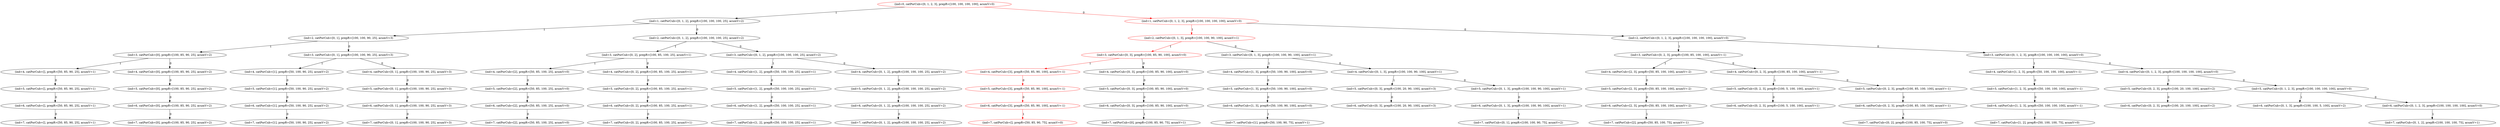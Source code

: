 strict digraph G {
  1 [ label="(ind=6, catPorCub=[], prepR=[50, 85, 90, 25], acumV=1)" ];
  2 [ label="(ind=7, catPorCub=[], prepR=[50, 85, 90, 25], acumV=1)" ];
  3 [ label="(ind=5, catPorCub=[], prepR=[50, 85, 90, 25], acumV=1)" ];
  4 [ label="(ind=4, catPorCub=[], prepR=[50, 85, 90, 25], acumV=1)" ];
  5 [ label="(ind=3, catPorCub=[0], prepR=[100, 85, 90, 25], acumV=2)" ];
  6 [ label="(ind=6, catPorCub=[0], prepR=[100, 85, 90, 25], acumV=2)" ];
  7 [ label="(ind=7, catPorCub=[0], prepR=[100, 85, 90, 25], acumV=2)" ];
  8 [ label="(ind=5, catPorCub=[0], prepR=[100, 85, 90, 25], acumV=2)" ];
  9 [ label="(ind=4, catPorCub=[0], prepR=[100, 85, 90, 25], acumV=2)" ];
  10 [ label="(ind=2, catPorCub=[0, 1], prepR=[100, 100, 90, 25], acumV=3)" ];
  11 [ label="(ind=6, catPorCub=[1], prepR=[50, 100, 90, 25], acumV=2)" ];
  12 [ label="(ind=7, catPorCub=[1], prepR=[50, 100, 90, 25], acumV=2)" ];
  13 [ label="(ind=5, catPorCub=[1], prepR=[50, 100, 90, 25], acumV=2)" ];
  14 [ label="(ind=4, catPorCub=[1], prepR=[50, 100, 90, 25], acumV=2)" ];
  15 [ label="(ind=3, catPorCub=[0, 1], prepR=[100, 100, 90, 25], acumV=3)" ];
  16 [ label="(ind=6, catPorCub=[0, 1], prepR=[100, 100, 90, 25], acumV=3)" ];
  17 [ label="(ind=7, catPorCub=[0, 1], prepR=[100, 100, 90, 25], acumV=3)" ];
  18 [ label="(ind=5, catPorCub=[0, 1], prepR=[100, 100, 90, 25], acumV=3)" ];
  19 [ label="(ind=4, catPorCub=[0, 1], prepR=[100, 100, 90, 25], acumV=3)" ];
  20 [ label="(ind=1, catPorCub=[0, 1, 2], prepR=[100, 100, 100, 25], acumV=2)" ];
  21 [ label="(ind=6, catPorCub=[2], prepR=[50, 85, 100, 25], acumV=0)" ];
  22 [ label="(ind=7, catPorCub=[2], prepR=[50, 85, 100, 25], acumV=0)" ];
  23 [ label="(ind=5, catPorCub=[2], prepR=[50, 85, 100, 25], acumV=0)" ];
  24 [ label="(ind=4, catPorCub=[2], prepR=[50, 85, 100, 25], acumV=0)" ];
  25 [ label="(ind=3, catPorCub=[0, 2], prepR=[100, 85, 100, 25], acumV=1)" ];
  26 [ label="(ind=6, catPorCub=[0, 2], prepR=[100, 85, 100, 25], acumV=1)" ];
  27 [ label="(ind=7, catPorCub=[0, 2], prepR=[100, 85, 100, 25], acumV=1)" ];
  28 [ label="(ind=5, catPorCub=[0, 2], prepR=[100, 85, 100, 25], acumV=1)" ];
  29 [ label="(ind=4, catPorCub=[0, 2], prepR=[100, 85, 100, 25], acumV=1)" ];
  30 [ label="(ind=2, catPorCub=[0, 1, 2], prepR=[100, 100, 100, 25], acumV=2)" ];
  31 [ label="(ind=6, catPorCub=[1, 2], prepR=[50, 100, 100, 25], acumV=1)" ];
  32 [ label="(ind=7, catPorCub=[1, 2], prepR=[50, 100, 100, 25], acumV=1)" ];
  33 [ label="(ind=5, catPorCub=[1, 2], prepR=[50, 100, 100, 25], acumV=1)" ];
  34 [ label="(ind=4, catPorCub=[1, 2], prepR=[50, 100, 100, 25], acumV=1)" ];
  35 [ label="(ind=3, catPorCub=[0, 1, 2], prepR=[100, 100, 100, 25], acumV=2)" ];
  36 [ label="(ind=6, catPorCub=[0, 1, 2], prepR=[100, 100, 100, 25], acumV=2)" ];
  37 [ label="(ind=7, catPorCub=[0, 1, 2], prepR=[100, 100, 100, 25], acumV=2)" ];
  38 [ label="(ind=5, catPorCub=[0, 1, 2], prepR=[100, 100, 100, 25], acumV=2)" ];
  39 [ label="(ind=4, catPorCub=[0, 1, 2], prepR=[100, 100, 100, 25], acumV=2)" ];
  40 [ color="red" label="(ind=0, catPorCub=[0, 1, 2, 3], prepR=[100, 100, 100, 100], acumV=0)" ];
  41 [ color="red" label="(ind=6, catPorCub=[3], prepR=[50, 85, 90, 100], acumV=-1)" ];
  42 [ color="red" label="(ind=7, catPorCub=[], prepR=[50, 85, 90, 75], acumV=0)" ];
  43 [ color="red" label="(ind=5, catPorCub=[3], prepR=[50, 85, 90, 100], acumV=-1)" ];
  44 [ color="red" label="(ind=4, catPorCub=[3], prepR=[50, 85, 90, 100], acumV=-1)" ];
  45 [ color="red" label="(ind=3, catPorCub=[0, 3], prepR=[100, 85, 90, 100], acumV=0)" ];
  46 [ label="(ind=6, catPorCub=[0, 3], prepR=[100, 85, 90, 100], acumV=0)" ];
  47 [ label="(ind=7, catPorCub=[0], prepR=[100, 85, 90, 75], acumV=1)" ];
  48 [ label="(ind=5, catPorCub=[0, 3], prepR=[100, 85, 90, 100], acumV=0)" ];
  49 [ label="(ind=4, catPorCub=[0, 3], prepR=[100, 85, 90, 100], acumV=0)" ];
  50 [ color="red" label="(ind=2, catPorCub=[0, 1, 3], prepR=[100, 100, 90, 100], acumV=1)" ];
  51 [ label="(ind=6, catPorCub=[1, 3], prepR=[50, 100, 90, 100], acumV=0)" ];
  52 [ label="(ind=7, catPorCub=[1], prepR=[50, 100, 90, 75], acumV=1)" ];
  53 [ label="(ind=5, catPorCub=[1, 3], prepR=[50, 100, 90, 100], acumV=0)" ];
  54 [ label="(ind=4, catPorCub=[1, 3], prepR=[50, 100, 90, 100], acumV=0)" ];
  55 [ label="(ind=3, catPorCub=[0, 1, 3], prepR=[100, 100, 90, 100], acumV=1)" ];
  56 [ label="(ind=5, catPorCub=[0, 3], prepR=[100, 20, 90, 100], acumV=3)" ];
  57 [ label="(ind=6, catPorCub=[0, 3], prepR=[100, 20, 90, 100], acumV=3)" ];
  58 [ label="(ind=4, catPorCub=[0, 1, 3], prepR=[100, 100, 90, 100], acumV=1)" ];
  59 [ label="(ind=6, catPorCub=[0, 1, 3], prepR=[100, 100, 90, 100], acumV=1)" ];
  60 [ label="(ind=7, catPorCub=[0, 1], prepR=[100, 100, 90, 75], acumV=2)" ];
  61 [ label="(ind=5, catPorCub=[0, 1, 3], prepR=[100, 100, 90, 100], acumV=1)" ];
  62 [ color="red" label="(ind=1, catPorCub=[0, 1, 2, 3], prepR=[100, 100, 100, 100], acumV=0)" ];
  63 [ label="(ind=6, catPorCub=[2, 3], prepR=[50, 85, 100, 100], acumV=-2)" ];
  64 [ label="(ind=7, catPorCub=[2], prepR=[50, 85, 100, 75], acumV=-1)" ];
  65 [ label="(ind=5, catPorCub=[2, 3], prepR=[50, 85, 100, 100], acumV=-2)" ];
  66 [ label="(ind=4, catPorCub=[2, 3], prepR=[50, 85, 100, 100], acumV=-2)" ];
  67 [ label="(ind=3, catPorCub=[0, 2, 3], prepR=[100, 85, 100, 100], acumV=-1)" ];
  68 [ label="(ind=5, catPorCub=[0, 2, 3], prepR=[100, 5, 100, 100], acumV=1)" ];
  69 [ label="(ind=6, catPorCub=[0, 2, 3], prepR=[100, 5, 100, 100], acumV=1)" ];
  70 [ label="(ind=4, catPorCub=[0, 2, 3], prepR=[100, 85, 100, 100], acumV=-1)" ];
  71 [ label="(ind=6, catPorCub=[0, 2, 3], prepR=[100, 85, 100, 100], acumV=-1)" ];
  72 [ label="(ind=7, catPorCub=[0, 2], prepR=[100, 85, 100, 75], acumV=0)" ];
  73 [ label="(ind=5, catPorCub=[0, 2, 3], prepR=[100, 85, 100, 100], acumV=-1)" ];
  74 [ label="(ind=2, catPorCub=[0, 1, 2, 3], prepR=[100, 100, 100, 100], acumV=0)" ];
  75 [ label="(ind=6, catPorCub=[1, 2, 3], prepR=[50, 100, 100, 100], acumV=-1)" ];
  76 [ label="(ind=7, catPorCub=[1, 2], prepR=[50, 100, 100, 75], acumV=0)" ];
  77 [ label="(ind=5, catPorCub=[1, 2, 3], prepR=[50, 100, 100, 100], acumV=-1)" ];
  78 [ label="(ind=4, catPorCub=[1, 2, 3], prepR=[50, 100, 100, 100], acumV=-1)" ];
  79 [ label="(ind=3, catPorCub=[0, 1, 2, 3], prepR=[100, 100, 100, 100], acumV=0)" ];
  80 [ label="(ind=5, catPorCub=[0, 2, 3], prepR=[100, 20, 100, 100], acumV=2)" ];
  81 [ label="(ind=6, catPorCub=[0, 2, 3], prepR=[100, 20, 100, 100], acumV=2)" ];
  82 [ label="(ind=4, catPorCub=[0, 1, 2, 3], prepR=[100, 100, 100, 100], acumV=0)" ];
  83 [ label="(ind=5, catPorCub=[0, 1, 2, 3], prepR=[100, 100, 100, 100], acumV=0)" ];
  84 [ label="(ind=6, catPorCub=[0, 1, 3], prepR=[100, 100, 5, 100], acumV=2)" ];
  85 [ label="(ind=6, catPorCub=[0, 1, 2, 3], prepR=[100, 100, 100, 100], acumV=0)" ];
  86 [ label="(ind=7, catPorCub=[0, 1, 2], prepR=[100, 100, 100, 75], acumV=1)" ];
  1 -> 2 [ label="0" ];
  3 -> 1 [ label="0" ];
  4 -> 3 [ label="0" ];
  5 -> 4 [ label="1" ];
  6 -> 7 [ label="0" ];
  8 -> 6 [ label="0" ];
  9 -> 8 [ label="0" ];
  5 -> 9 [ label="0" ];
  10 -> 5 [ label="1" ];
  11 -> 12 [ label="0" ];
  13 -> 11 [ label="0" ];
  14 -> 13 [ label="0" ];
  15 -> 14 [ label="1" ];
  16 -> 17 [ label="0" ];
  18 -> 16 [ label="0" ];
  19 -> 18 [ label="0" ];
  15 -> 19 [ label="0" ];
  10 -> 15 [ label="0" ];
  20 -> 10 [ label="1" ];
  21 -> 22 [ label="0" ];
  23 -> 21 [ label="0" ];
  24 -> 23 [ label="0" ];
  25 -> 24 [ label="1" ];
  26 -> 27 [ label="0" ];
  28 -> 26 [ label="0" ];
  29 -> 28 [ label="0" ];
  25 -> 29 [ label="0" ];
  30 -> 25 [ label="1" ];
  31 -> 32 [ label="0" ];
  33 -> 31 [ label="0" ];
  34 -> 33 [ label="0" ];
  35 -> 34 [ label="1" ];
  36 -> 37 [ label="0" ];
  38 -> 36 [ label="0" ];
  39 -> 38 [ label="0" ];
  35 -> 39 [ label="0" ];
  30 -> 35 [ label="0" ];
  20 -> 30 [ label="0" ];
  40 -> 20 [ label="1" ];
  41 -> 42 [ color="red" label="1" ];
  43 -> 41 [ color="red" label="0" ];
  44 -> 43 [ color="red" label="0" ];
  45 -> 44 [ color="red" label="1" ];
  46 -> 47 [ label="1" ];
  48 -> 46 [ label="0" ];
  49 -> 48 [ label="0" ];
  45 -> 49 [ label="0" ];
  50 -> 45 [ color="red" label="1" ];
  51 -> 52 [ label="1" ];
  53 -> 51 [ label="0" ];
  54 -> 53 [ label="0" ];
  55 -> 54 [ label="1" ];
  56 -> 57 [ label="0" ];
  58 -> 56 [ label="1" ];
  59 -> 60 [ label="1" ];
  61 -> 59 [ label="0" ];
  58 -> 61 [ label="0" ];
  55 -> 58 [ label="0" ];
  50 -> 55 [ label="0" ];
  62 -> 50 [ color="red" label="1" ];
  63 -> 64 [ label="1" ];
  65 -> 63 [ label="0" ];
  66 -> 65 [ label="0" ];
  67 -> 66 [ label="1" ];
  68 -> 69 [ label="0" ];
  70 -> 68 [ label="1" ];
  71 -> 72 [ label="1" ];
  73 -> 71 [ label="0" ];
  70 -> 73 [ label="0" ];
  67 -> 70 [ label="0" ];
  74 -> 67 [ label="1" ];
  75 -> 76 [ label="1" ];
  77 -> 75 [ label="0" ];
  78 -> 77 [ label="0" ];
  79 -> 78 [ label="1" ];
  80 -> 81 [ label="0" ];
  82 -> 80 [ label="1" ];
  83 -> 84 [ label="1" ];
  85 -> 86 [ label="1" ];
  83 -> 85 [ label="0" ];
  82 -> 83 [ label="0" ];
  79 -> 82 [ label="0" ];
  74 -> 79 [ label="0" ];
  62 -> 74 [ label="0" ];
  40 -> 62 [ color="red" label="0" ];
}
